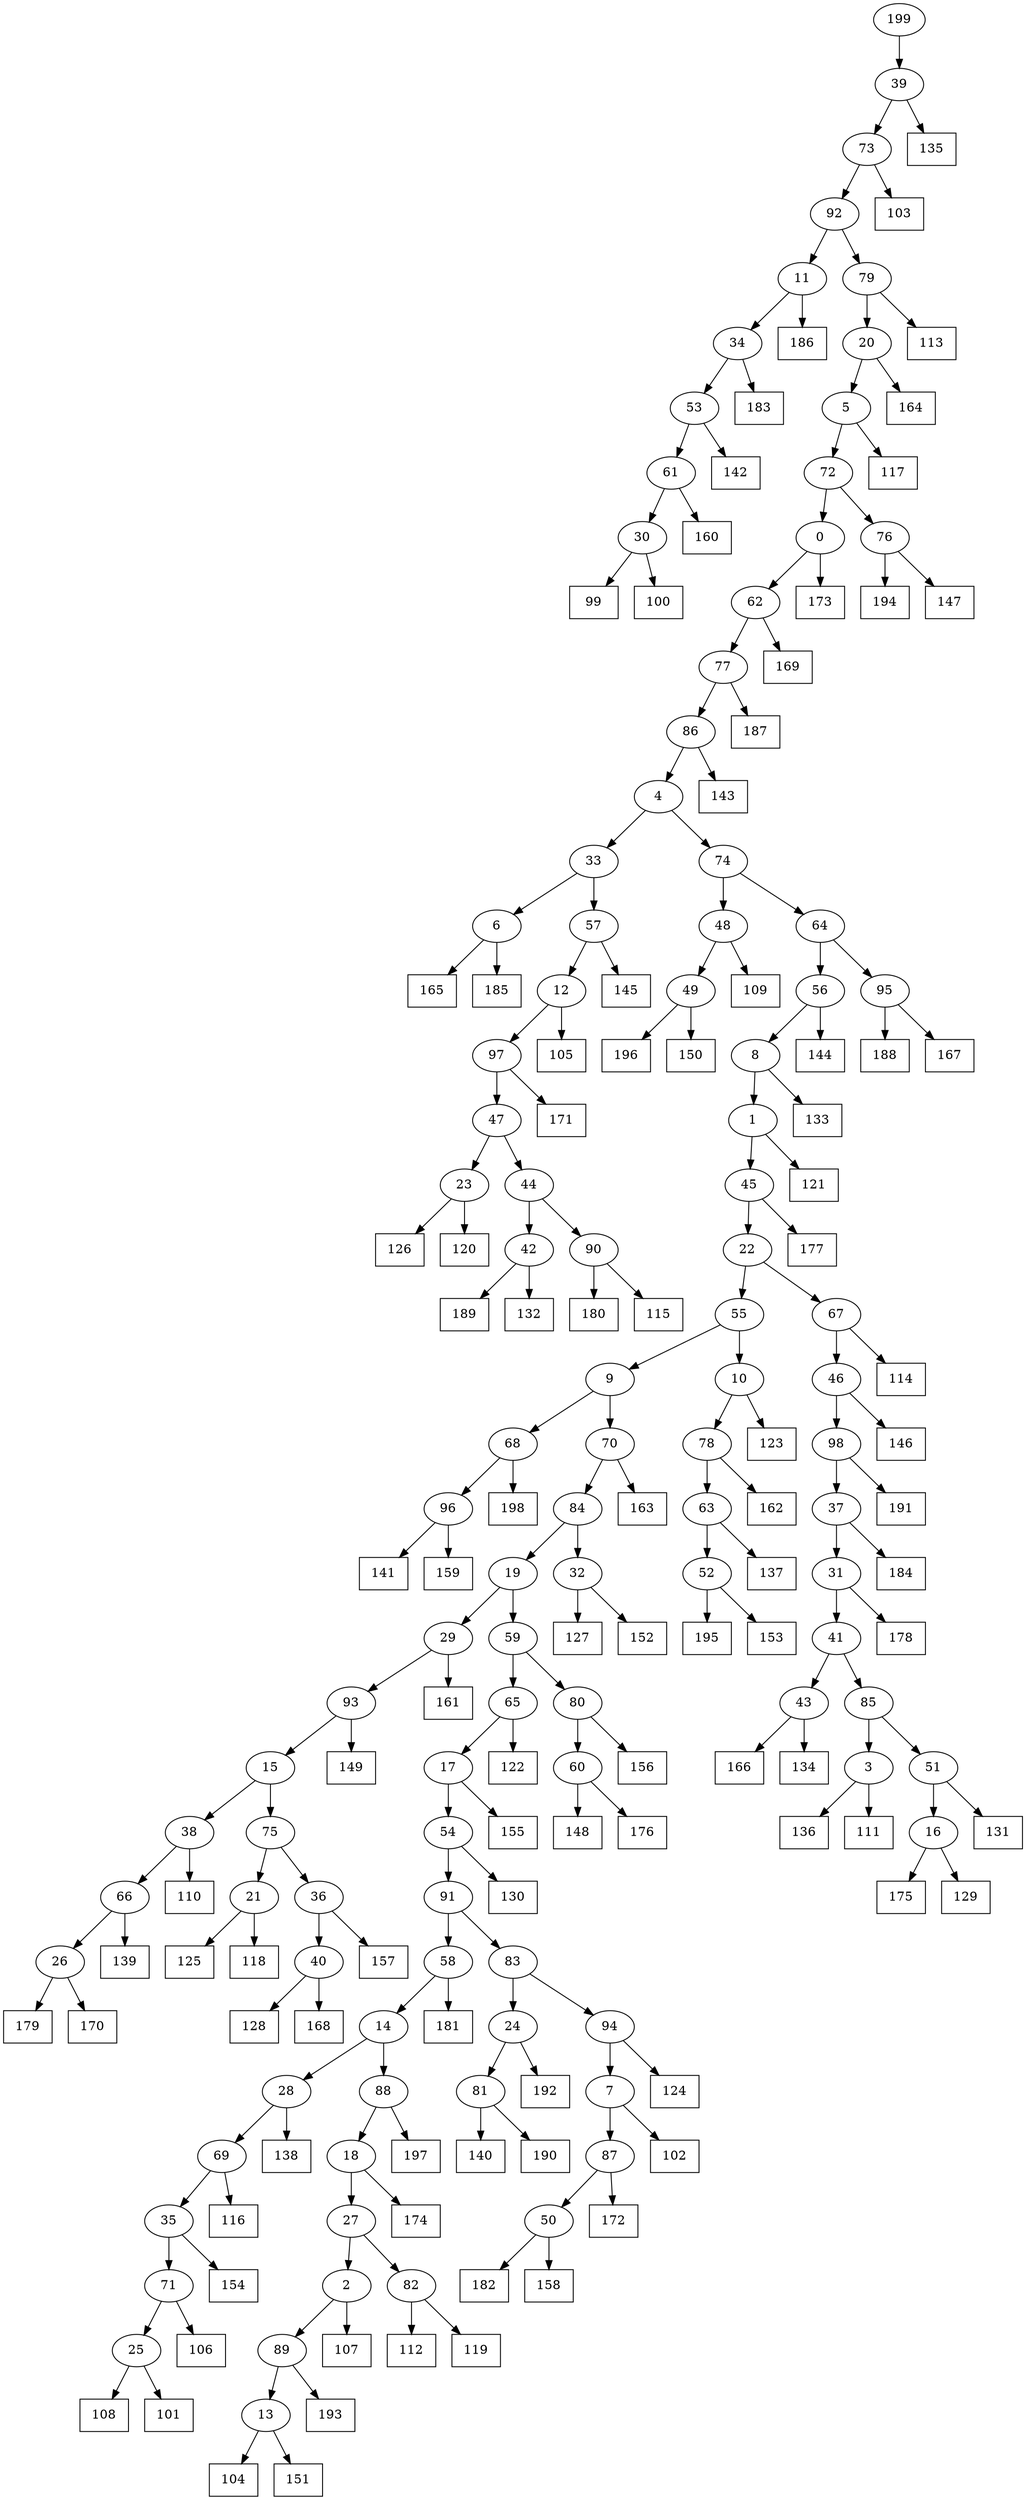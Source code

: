 digraph G {
0[label="0"];
1[label="1"];
2[label="2"];
3[label="3"];
4[label="4"];
5[label="5"];
6[label="6"];
7[label="7"];
8[label="8"];
9[label="9"];
10[label="10"];
11[label="11"];
12[label="12"];
13[label="13"];
14[label="14"];
15[label="15"];
16[label="16"];
17[label="17"];
18[label="18"];
19[label="19"];
20[label="20"];
21[label="21"];
22[label="22"];
23[label="23"];
24[label="24"];
25[label="25"];
26[label="26"];
27[label="27"];
28[label="28"];
29[label="29"];
30[label="30"];
31[label="31"];
32[label="32"];
33[label="33"];
34[label="34"];
35[label="35"];
36[label="36"];
37[label="37"];
38[label="38"];
39[label="39"];
40[label="40"];
41[label="41"];
42[label="42"];
43[label="43"];
44[label="44"];
45[label="45"];
46[label="46"];
47[label="47"];
48[label="48"];
49[label="49"];
50[label="50"];
51[label="51"];
52[label="52"];
53[label="53"];
54[label="54"];
55[label="55"];
56[label="56"];
57[label="57"];
58[label="58"];
59[label="59"];
60[label="60"];
61[label="61"];
62[label="62"];
63[label="63"];
64[label="64"];
65[label="65"];
66[label="66"];
67[label="67"];
68[label="68"];
69[label="69"];
70[label="70"];
71[label="71"];
72[label="72"];
73[label="73"];
74[label="74"];
75[label="75"];
76[label="76"];
77[label="77"];
78[label="78"];
79[label="79"];
80[label="80"];
81[label="81"];
82[label="82"];
83[label="83"];
84[label="84"];
85[label="85"];
86[label="86"];
87[label="87"];
88[label="88"];
89[label="89"];
90[label="90"];
91[label="91"];
92[label="92"];
93[label="93"];
94[label="94"];
95[label="95"];
96[label="96"];
97[label="97"];
98[label="98"];
99[shape=box,label="146"];
100[shape=box,label="193"];
101[shape=box,label="128"];
102[shape=box,label="133"];
103[shape=box,label="187"];
104[shape=box,label="179"];
105[shape=box,label="197"];
106[shape=box,label="137"];
107[shape=box,label="106"];
108[shape=box,label="180"];
109[shape=box,label="104"];
110[shape=box,label="166"];
111[shape=box,label="160"];
112[shape=box,label="145"];
113[shape=box,label="173"];
114[shape=box,label="140"];
115[shape=box,label="117"];
116[shape=box,label="168"];
117[shape=box,label="126"];
118[shape=box,label="112"];
119[shape=box,label="110"];
120[shape=box,label="188"];
121[shape=box,label="196"];
122[shape=box,label="182"];
123[shape=box,label="108"];
124[shape=box,label="134"];
125[shape=box,label="163"];
126[shape=box,label="131"];
127[shape=box,label="119"];
128[shape=box,label="186"];
129[shape=box,label="177"];
130[shape=box,label="127"];
131[shape=box,label="102"];
132[shape=box,label="158"];
133[shape=box,label="172"];
134[shape=box,label="149"];
135[shape=box,label="109"];
136[shape=box,label="198"];
137[shape=box,label="122"];
138[shape=box,label="151"];
139[shape=box,label="155"];
140[shape=box,label="123"];
141[shape=box,label="136"];
142[shape=box,label="157"];
143[shape=box,label="192"];
144[shape=box,label="148"];
145[shape=box,label="169"];
146[shape=box,label="152"];
147[shape=box,label="116"];
148[shape=box,label="156"];
149[shape=box,label="161"];
150[shape=box,label="178"];
151[shape=box,label="121"];
152[shape=box,label="115"];
153[shape=box,label="142"];
154[shape=box,label="165"];
155[shape=box,label="170"];
156[shape=box,label="195"];
157[shape=box,label="113"];
158[shape=box,label="130"];
159[shape=box,label="99"];
160[shape=box,label="171"];
161[shape=box,label="101"];
162[shape=box,label="167"];
163[shape=box,label="138"];
164[shape=box,label="189"];
165[shape=box,label="191"];
166[shape=box,label="162"];
167[shape=box,label="144"];
168[shape=box,label="100"];
169[shape=box,label="176"];
170[shape=box,label="107"];
171[shape=box,label="120"];
172[shape=box,label="143"];
173[shape=box,label="139"];
174[shape=box,label="194"];
175[shape=box,label="174"];
176[shape=box,label="154"];
177[shape=box,label="153"];
178[shape=box,label="124"];
179[shape=box,label="103"];
180[shape=box,label="185"];
181[shape=box,label="147"];
182[shape=box,label="184"];
183[shape=box,label="183"];
184[shape=box,label="150"];
185[shape=box,label="141"];
186[shape=box,label="164"];
187[shape=box,label="114"];
188[shape=box,label="181"];
189[shape=box,label="105"];
190[shape=box,label="111"];
191[shape=box,label="132"];
192[shape=box,label="135"];
193[shape=box,label="175"];
194[shape=box,label="190"];
195[shape=box,label="159"];
196[shape=box,label="125"];
197[shape=box,label="129"];
198[shape=box,label="118"];
199[label="199"];
25->161 ;
90->108 ;
66->173 ;
93->134 ;
29->149 ;
32->130 ;
41->85 ;
54->158 ;
58->188 ;
49->184 ;
49->121 ;
38->119 ;
42->164 ;
3->141 ;
19->29 ;
37->182 ;
8->102 ;
36->142 ;
52->177 ;
98->165 ;
26->155 ;
85->3 ;
3->190 ;
70->125 ;
35->176 ;
21->198 ;
71->107 ;
94->178 ;
60->169 ;
63->106 ;
51->16 ;
16->193 ;
7->131 ;
24->143 ;
30->159 ;
40->101 ;
86->172 ;
61->30 ;
97->47 ;
34->53 ;
53->153 ;
77->103 ;
65->137 ;
31->150 ;
16->197 ;
64->95 ;
95->120 ;
91->83 ;
83->24 ;
96->195 ;
57->112 ;
14->28 ;
71->25 ;
84->19 ;
17->54 ;
23->171 ;
5->115 ;
87->133 ;
65->17 ;
17->139 ;
47->23 ;
55->10 ;
6->180 ;
63->52 ;
52->156 ;
81->114 ;
10->140 ;
59->65 ;
84->32 ;
59->80 ;
80->148 ;
61->111 ;
13->109 ;
76->174 ;
28->69 ;
30->168 ;
9->68 ;
58->14 ;
76->181 ;
42->191 ;
40->116 ;
25->123 ;
93->15 ;
15->75 ;
69->147 ;
95->162 ;
60->144 ;
199->39 ;
39->192 ;
37->31 ;
43->124 ;
53->61 ;
24->81 ;
81->194 ;
82->118 ;
2->170 ;
89->13 ;
13->138 ;
75->36 ;
18->27 ;
27->82 ;
86->4 ;
94->7 ;
7->87 ;
6->154 ;
92->79 ;
62->77 ;
77->86 ;
31->41 ;
56->8 ;
69->35 ;
35->71 ;
12->97 ;
75->21 ;
21->196 ;
50->122 ;
14->88 ;
88->105 ;
19->59 ;
54->91 ;
91->58 ;
48->135 ;
85->51 ;
51->126 ;
46->99 ;
41->43 ;
43->110 ;
74->48 ;
48->49 ;
29->93 ;
32->146 ;
36->40 ;
22->55 ;
55->9 ;
67->46 ;
72->0 ;
0->113 ;
23->117 ;
88->18 ;
18->175 ;
73->179 ;
39->73 ;
73->92 ;
1->151 ;
27->2 ;
64->56 ;
56->167 ;
20->5 ;
47->44 ;
44->90 ;
44->42 ;
87->50 ;
50->132 ;
80->60 ;
15->38 ;
38->66 ;
2->89 ;
11->34 ;
34->183 ;
90->152 ;
92->11 ;
11->128 ;
72->76 ;
45->22 ;
22->67 ;
62->145 ;
46->98 ;
98->37 ;
68->136 ;
66->26 ;
26->104 ;
89->100 ;
8->1 ;
83->94 ;
9->70 ;
70->84 ;
5->72 ;
1->45 ;
45->129 ;
28->163 ;
57->12 ;
12->189 ;
0->62 ;
68->96 ;
96->185 ;
78->63 ;
33->6 ;
67->187 ;
4->33 ;
33->57 ;
82->127 ;
4->74 ;
74->64 ;
97->160 ;
10->78 ;
78->166 ;
79->157 ;
79->20 ;
20->186 ;
}
